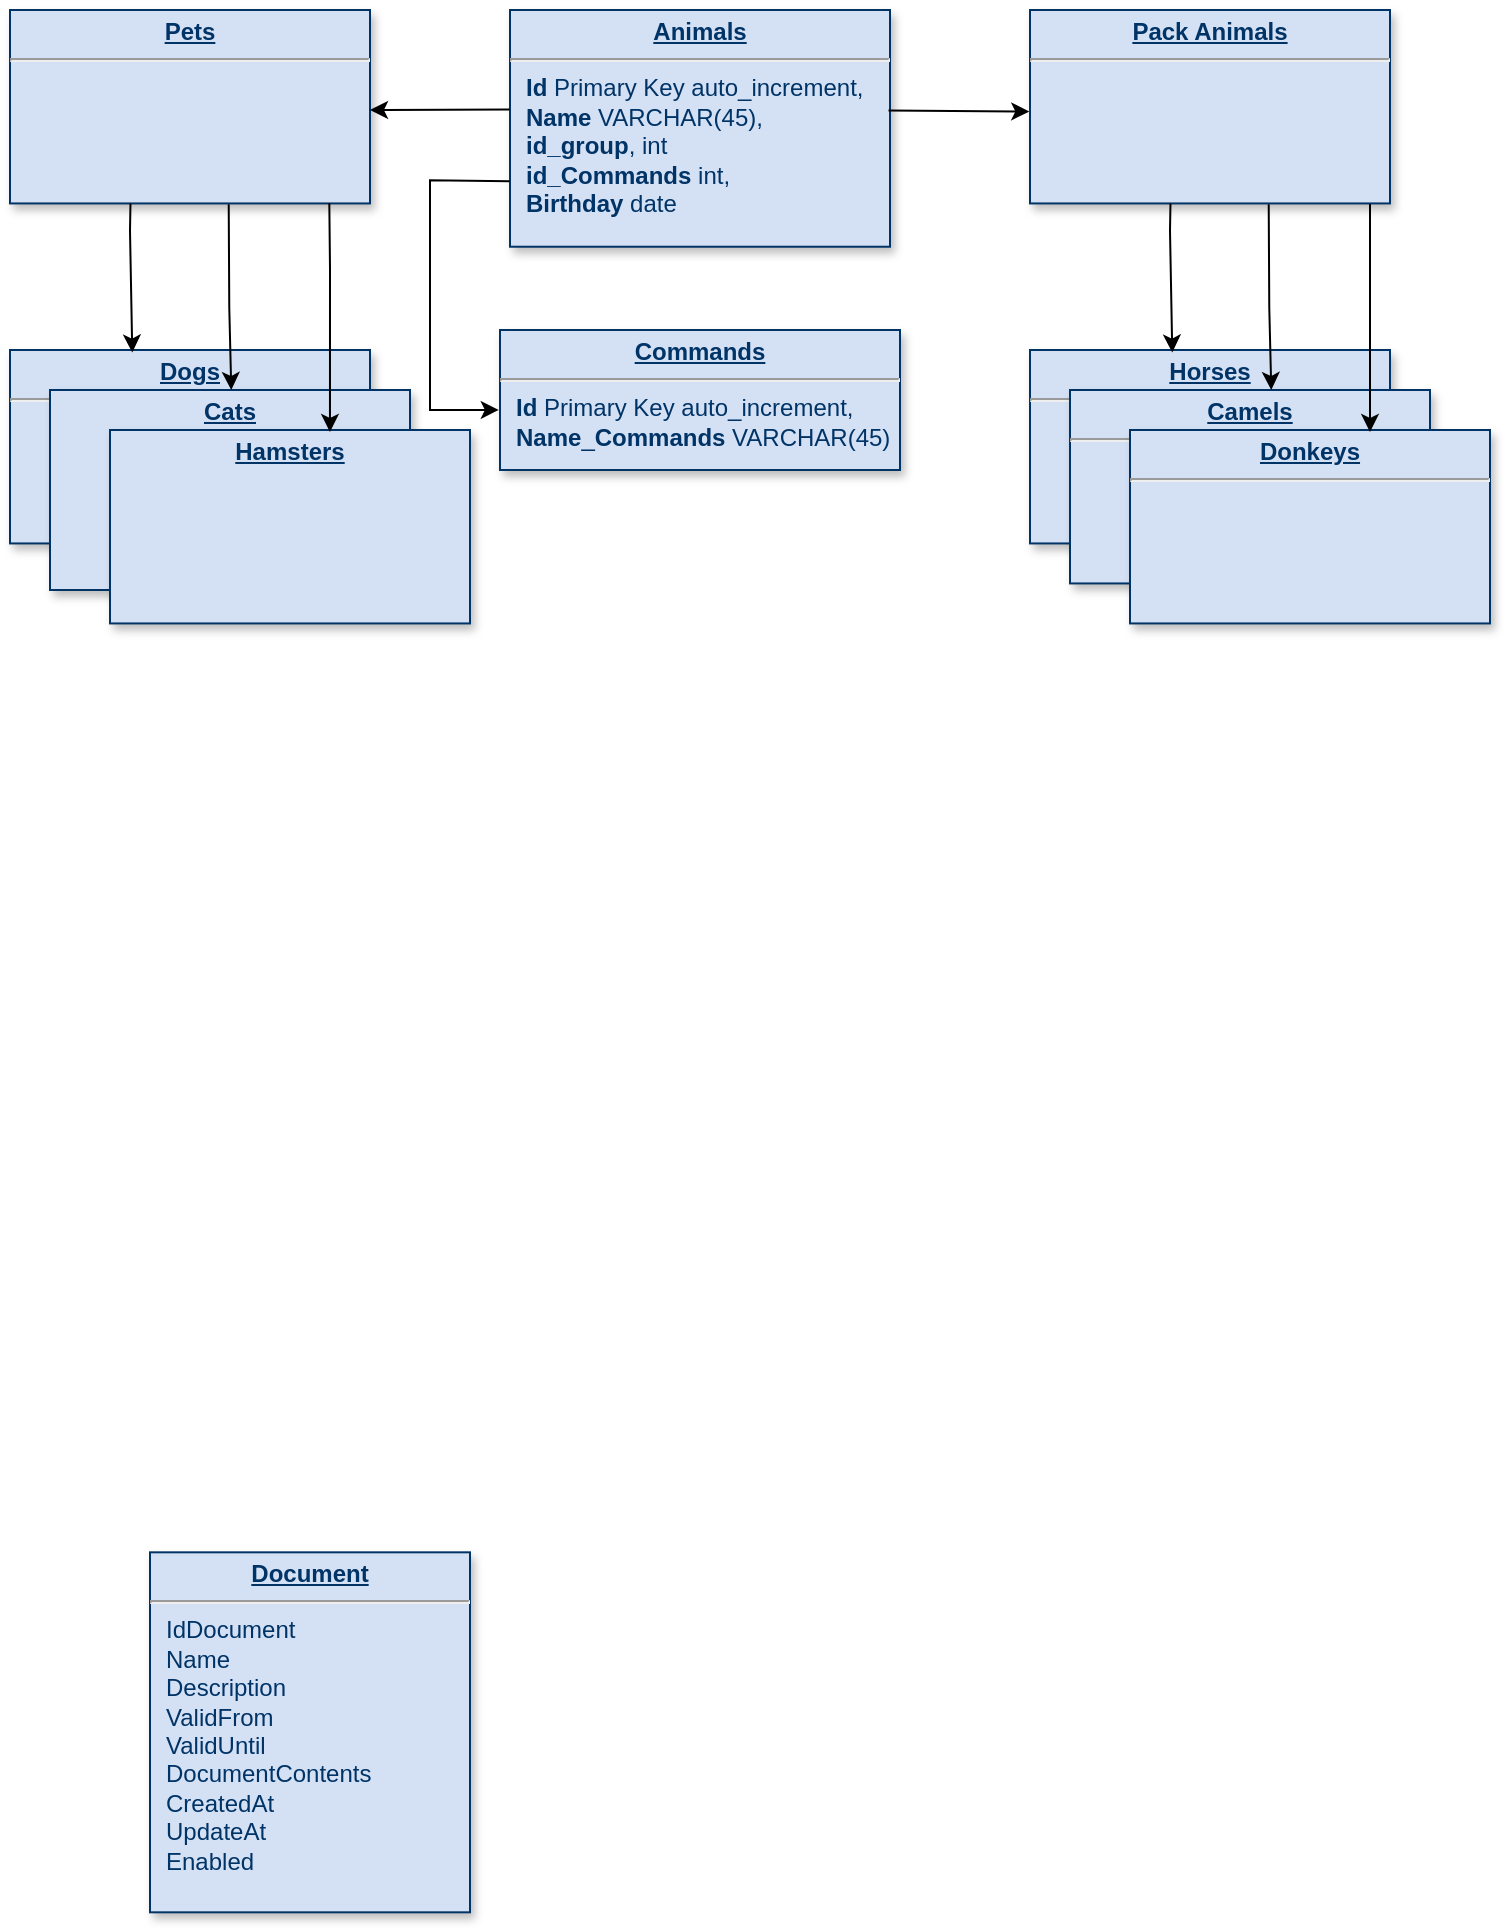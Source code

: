 <mxfile version="24.6.4" type="device">
  <diagram name="Page-1" id="efa7a0a1-bf9b-a30e-e6df-94a7791c09e9">
    <mxGraphModel dx="227" dy="129" grid="1" gridSize="10" guides="1" tooltips="1" connect="1" arrows="1" fold="1" page="1" pageScale="1" pageWidth="826" pageHeight="1169" background="none" math="0" shadow="0">
      <root>
        <mxCell id="0" />
        <mxCell id="1" parent="0" />
        <mxCell id="19" value="&lt;p style=&quot;margin: 0px; margin-top: 4px; text-align: center; text-decoration: underline;&quot;&gt;&lt;b&gt;Pack Animals&lt;/b&gt;&lt;/p&gt;&lt;hr&gt;&lt;p style=&quot;border-color: var(--border-color); margin: 0px 0px 0px 8px;&quot;&gt;&lt;br&gt;&lt;/p&gt;" style="verticalAlign=top;align=left;overflow=fill;fontSize=12;fontFamily=Helvetica;html=1;strokeColor=#003366;shadow=1;fillColor=#D4E1F5;fontColor=#003366" parent="1" vertex="1">
          <mxGeometry x="570" y="110" width="180" height="96.72" as="geometry" />
        </mxCell>
        <mxCell id="28" value="&lt;p style=&quot;margin: 0px; margin-top: 4px; text-align: center; text-decoration: underline;&quot;&gt;&lt;strong&gt;Document&lt;/strong&gt;&lt;/p&gt;&lt;hr /&gt;&lt;p style=&quot;margin: 0px; margin-left: 8px;&quot;&gt;IdDocument&lt;/p&gt;&lt;p style=&quot;margin: 0px; margin-left: 8px;&quot;&gt;Name&lt;/p&gt;&lt;p style=&quot;margin: 0px; margin-left: 8px;&quot;&gt;Description&lt;/p&gt;&lt;p style=&quot;margin: 0px; margin-left: 8px;&quot;&gt;ValidFrom&lt;/p&gt;&lt;p style=&quot;margin: 0px; margin-left: 8px;&quot;&gt;ValidUntil&lt;/p&gt;&lt;p style=&quot;margin: 0px; margin-left: 8px;&quot;&gt;DocumentContents&lt;/p&gt;&lt;p style=&quot;margin: 0px; margin-left: 8px;&quot;&gt;CreatedAt&lt;/p&gt;&lt;p style=&quot;margin: 0px; margin-left: 8px;&quot;&gt;UpdateAt&lt;/p&gt;&lt;p style=&quot;margin: 0px; margin-left: 8px;&quot;&gt;Enabled&lt;/p&gt;" style="verticalAlign=top;align=left;overflow=fill;fontSize=12;fontFamily=Helvetica;html=1;strokeColor=#003366;shadow=1;fillColor=#D4E1F5;fontColor=#003366" parent="1" vertex="1">
          <mxGeometry x="130.0" y="881.16" width="160" height="180" as="geometry" />
        </mxCell>
        <mxCell id="QkfnJcTWelkUbTLPT4NS-114" value="&lt;p style=&quot;margin: 0px; margin-top: 4px; text-align: center; text-decoration: underline;&quot;&gt;&lt;b&gt;Animals&lt;/b&gt;&lt;/p&gt;&lt;hr&gt;&lt;p style=&quot;border-color: var(--border-color); margin: 0px 0px 0px 8px;&quot;&gt;&lt;b style=&quot;border-color: var(--border-color);&quot;&gt;Id&lt;/b&gt;&amp;nbsp;Primary Key auto_increment,&lt;/p&gt;&lt;p style=&quot;border-color: var(--border-color); margin: 0px 0px 0px 8px;&quot;&gt;&lt;b style=&quot;border-color: var(--border-color);&quot;&gt;Name&lt;/b&gt;&amp;nbsp;VARCHAR(45),&lt;br style=&quot;border-color: var(--border-color);&quot;&gt;&lt;/p&gt;&lt;p style=&quot;border-color: var(--border-color); margin: 0px 0px 0px 8px;&quot;&gt;&lt;b&gt;id_group&lt;/b&gt;, int&lt;/p&gt;&lt;p style=&quot;border-color: var(--border-color); margin: 0px 0px 0px 8px;&quot;&gt;&lt;b style=&quot;border-color: var(--border-color);&quot;&gt;id_Commands&lt;/b&gt;&amp;nbsp;int,&lt;/p&gt;&lt;p style=&quot;border-color: var(--border-color); margin: 0px 0px 0px 8px;&quot;&gt;&lt;b style=&quot;border-color: var(--border-color);&quot;&gt;Birthday&lt;/b&gt;&amp;nbsp;date&lt;/p&gt;" style="verticalAlign=top;align=left;overflow=fill;fontSize=12;fontFamily=Helvetica;html=1;strokeColor=#003366;shadow=1;fillColor=#D4E1F5;fontColor=#003366" parent="1" vertex="1">
          <mxGeometry x="310" y="110" width="190" height="118.36" as="geometry" />
        </mxCell>
        <mxCell id="QkfnJcTWelkUbTLPT4NS-129" value="&lt;p style=&quot;margin: 0px; margin-top: 4px; text-align: center; text-decoration: underline;&quot;&gt;&lt;b&gt;Commands&lt;/b&gt;&lt;/p&gt;&lt;hr&gt;&lt;p style=&quot;border-color: var(--border-color); margin: 0px 0px 0px 8px;&quot;&gt;&lt;b style=&quot;border-color: var(--border-color);&quot;&gt;Id&lt;/b&gt;&amp;nbsp;Primary Key auto_increment,&lt;/p&gt;&lt;p style=&quot;border-color: var(--border-color); margin: 0px 0px 0px 8px;&quot;&gt;&lt;b style=&quot;border-color: var(--border-color);&quot;&gt;Name&lt;/b&gt;&lt;span style=&quot;border-color: var(--border-color);&quot;&gt;_&lt;/span&gt;&lt;b style=&quot;background-color: initial; border-color: var(--border-color);&quot;&gt;Commands&lt;/b&gt;&lt;span style=&quot;background-color: initial;&quot;&gt;&amp;nbsp;VARCHAR(45)&lt;/span&gt;&lt;/p&gt;" style="verticalAlign=top;align=left;overflow=fill;fontSize=12;fontFamily=Helvetica;html=1;strokeColor=#003366;shadow=1;fillColor=#D4E1F5;fontColor=#003366" parent="1" vertex="1">
          <mxGeometry x="305" y="270" width="200" height="70" as="geometry" />
        </mxCell>
        <mxCell id="QkfnJcTWelkUbTLPT4NS-130" value="" style="endArrow=classic;html=1;rounded=0;entryX=-0.003;entryY=0.571;entryDx=0;entryDy=0;entryPerimeter=0;exitX=-0.001;exitY=0.723;exitDx=0;exitDy=0;exitPerimeter=0;" parent="1" source="QkfnJcTWelkUbTLPT4NS-114" target="QkfnJcTWelkUbTLPT4NS-129" edge="1">
          <mxGeometry width="50" height="50" relative="1" as="geometry">
            <mxPoint x="300" y="175.08" as="sourcePoint" />
            <mxPoint x="270" y="255.08" as="targetPoint" />
            <Array as="points">
              <mxPoint x="270" y="195.08" />
              <mxPoint x="270" y="310" />
            </Array>
          </mxGeometry>
        </mxCell>
        <mxCell id="33zuU1U3aMws3OUiL9Bi-32" value="&lt;p style=&quot;margin: 0px; margin-top: 4px; text-align: center; text-decoration: underline;&quot;&gt;&lt;b&gt;Pets&lt;/b&gt;&lt;span style=&quot;color: rgba(0, 0, 0, 0); font-family: monospace; font-size: 0px; background-color: initial; text-align: left;&quot;&gt;%3CmxGraphModel%3E%3Croot%3E%3CmxCell%20id%3D%220%22%2F%3E%3CmxCell%20id%3D%221%22%20parent%3D%220%22%2F%3E%3CmxCell%20id%3D%222%22%20value%3D%22%26lt%3Bp%20style%3D%26quot%3Bmargin%3A%200px%3B%20margin-top%3A%204px%3B%20text-align%3A%20center%3B%20text-decoration%3A%20underline%3B%26quot%3B%26gt%3B%26lt%3Bb%26gt%3BPack%20Animals%26lt%3B%2Fb%26gt%3B%26lt%3B%2Fp%26gt%3B%26lt%3Bhr%26gt%3B%26lt%3Bp%20style%3D%26quot%3Bborder-color%3A%20var(--border-color)%3B%20margin%3A%200px%200px%200px%208px%3B%26quot%3B%26gt%3B%26lt%3Bb%20style%3D%26quot%3Bborder-color%3A%20var(--border-color)%3B%26quot%3B%26gt%3BId%26lt%3B%2Fb%26gt%3B%26amp%3Bnbsp%3BPrimary%20Key%20auto_increment%2C%26lt%3B%2Fp%26gt%3B%26lt%3Bp%20style%3D%26quot%3Bborder-color%3A%20var(--border-color)%3B%20margin%3A%200px%200px%200px%208px%3B%26quot%3B%26gt%3B%26lt%3Bb%20style%3D%26quot%3Bborder-color%3A%20var(--border-color)%3B%26quot%3B%26gt%3BName%26lt%3B%2Fb%26gt%3B%26amp%3Bnbsp%3BVARCHAR(45)%2C%26lt%3Bbr%20style%3D%26quot%3Bborder-color%3A%20var(--border-color)%3B%26quot%3B%26gt%3B%26lt%3B%2Fp%26gt%3B%26lt%3Bp%20style%3D%26quot%3Bborder-color%3A%20var(--border-color)%3B%20margin%3A%200px%200px%200px%208px%3B%26quot%3B%26gt%3B%26lt%3Bb%20style%3D%26quot%3Bborder-color%3A%20var(--border-color)%3B%26quot%3B%26gt%3BCommands%26lt%3B%2Fb%26gt%3B%26amp%3Bnbsp%3BVARCHAR(45)%2C%26lt%3B%2Fp%26gt%3B%26lt%3Bp%20style%3D%26quot%3Bborder-color%3A%20var(--border-color)%3B%20margin%3A%200px%200px%200px%208px%3B%26quot%3B%26gt%3B%26lt%3Bb%20style%3D%26quot%3Bborder-color%3A%20var(--border-color)%3B%26quot%3B%26gt%3BBirthday%26lt%3B%2Fb%26gt%3B%26amp%3Bnbsp%3Bdate%26lt%3B%2Fp%26gt%3B%22%20style%3D%22verticalAlign%3Dtop%3Balign%3Dleft%3Boverflow%3Dfill%3BfontSize%3D12%3BfontFamily%3DHelvetica%3Bhtml%3D1%3BstrokeColor%3D%23003366%3Bshadow%3D1%3BfillColor%3D%23D4E1F5%3BfontColor%3D%23003366%22%20vertex%3D%221%22%20parent%3D%221%22%3E%3CmxGeometry%20x%3D%22530%22%20y%3D%22110%22%20width%3D%22180%22%20height%3D%2296.72%22%20as%3D%22geometry%22%2F%3E%3C%2FmxCell%3E%3C%2Froot%3E%3C%2FmxGraphModel%3E&lt;/span&gt;&lt;span style=&quot;color: rgba(0, 0, 0, 0); font-family: monospace; font-size: 0px; background-color: initial; text-align: left;&quot;&gt;%3CmxGraphModel%3E%3Croot%3E%3CmxCell%20id%3D%220%22%2F%3E%3CmxCell%20id%3D%221%22%20parent%3D%220%22%2F%3E%3CmxCell%20id%3D%222%22%20value%3D%22%26lt%3Bp%20style%3D%26quot%3Bmargin%3A%200px%3B%20margin-top%3A%204px%3B%20text-align%3A%20center%3B%20text-decoration%3A%20underline%3B%26quot%3B%26gt%3B%26lt%3Bb%26gt%3BPack%20Animals%26lt%3B%2Fb%26gt%3B%26lt%3B%2Fp%26gt%3B%26lt%3Bhr%26gt%3B%26lt%3Bp%20style%3D%26quot%3Bborder-color%3A%20var(--border-color)%3B%20margin%3A%200px%200px%200px%208px%3B%26quot%3B%26gt%3B%26lt%3Bb%20style%3D%26quot%3Bborder-color%3A%20var(--border-color)%3B%26quot%3B%26gt%3BId%26lt%3B%2Fb%26gt%3B%26amp%3Bnbsp%3BPrimary%20Key%20auto_increment%2C%26lt%3B%2Fp%26gt%3B%26lt%3Bp%20style%3D%26quot%3Bborder-color%3A%20var(--border-color)%3B%20margin%3A%200px%200px%200px%208px%3B%26quot%3B%26gt%3B%26lt%3Bb%20style%3D%26quot%3Bborder-color%3A%20var(--border-color)%3B%26quot%3B%26gt%3BName%26lt%3B%2Fb%26gt%3B%26amp%3Bnbsp%3BVARCHAR(45)%2C%26lt%3Bbr%20style%3D%26quot%3Bborder-color%3A%20var(--border-color)%3B%26quot%3B%26gt%3B%26lt%3B%2Fp%26gt%3B%26lt%3Bp%20style%3D%26quot%3Bborder-color%3A%20var(--border-color)%3B%20margin%3A%200px%200px%200px%208px%3B%26quot%3B%26gt%3B%26lt%3Bb%20style%3D%26quot%3Bborder-color%3A%20var(--border-color)%3B%26quot%3B%26gt%3BCommands%26lt%3B%2Fb%26gt%3B%26amp%3Bnbsp%3BVARCHAR(45)%2C%26lt%3B%2Fp%26gt%3B%26lt%3Bp%20style%3D%26quot%3Bborder-color%3A%20var(--border-color)%3B%20margin%3A%200px%200px%200px%208px%3B%26quot%3B%26gt%3B%26lt%3Bb%20style%3D%26quot%3Bborder-color%3A%20var(--border-color)%3B%26quot%3B%26gt%3BBirthday%26lt%3B%2Fb%26gt%3B%26amp%3Bnbsp%3Bdate%26lt%3B%2Fp%26gt%3B%22%20style%3D%22verticalAlign%3Dtop%3Balign%3Dleft%3Boverflow%3Dfill%3BfontSize%3D12%3BfontFamily%3DHelvetica%3Bhtml%3D1%3BstrokeColor%3D%23003366%3Bshadow%3D1%3BfillColor%3D%23D4E1F5%3BfontColor%3D%23003366%22%20vertex%3D%221%22%20parent%3D%221%22%3E%3CmxGeometry%20x%3D%22530%22%20y%3D%22110%22%20width%3D%22180%22%20height%3D%2296.72%22%20as%3D%22geometry%22%2F%3E%3C%2FmxCell%3E%3C%2Froot%3E%3C%2FmxGraphModel%3E&lt;/span&gt;&lt;/p&gt;&lt;hr&gt;&lt;p style=&quot;border-color: var(--border-color); margin: 0px 0px 0px 8px;&quot;&gt;&lt;br&gt;&lt;/p&gt;" style="verticalAlign=top;align=left;overflow=fill;fontSize=12;fontFamily=Helvetica;html=1;strokeColor=#003366;shadow=1;fillColor=#D4E1F5;fontColor=#003366" vertex="1" parent="1">
          <mxGeometry x="60" y="110" width="180" height="96.72" as="geometry" />
        </mxCell>
        <mxCell id="33zuU1U3aMws3OUiL9Bi-33" value="&lt;p style=&quot;margin: 0px; margin-top: 4px; text-align: center; text-decoration: underline;&quot;&gt;&lt;b&gt;Dogs&lt;/b&gt;&lt;/p&gt;&lt;hr&gt;&lt;p style=&quot;border-color: var(--border-color); margin: 0px 0px 0px 8px;&quot;&gt;&lt;br&gt;&lt;/p&gt;" style="verticalAlign=top;align=left;overflow=fill;fontSize=12;fontFamily=Helvetica;html=1;strokeColor=#003366;shadow=1;fillColor=#D4E1F5;fontColor=#003366" vertex="1" parent="1">
          <mxGeometry x="60" y="280" width="180" height="96.72" as="geometry" />
        </mxCell>
        <mxCell id="33zuU1U3aMws3OUiL9Bi-34" value="&lt;p style=&quot;margin: 0px; margin-top: 4px; text-align: center; text-decoration: underline;&quot;&gt;&lt;b&gt;Cats&lt;/b&gt;&lt;/p&gt;" style="verticalAlign=top;align=left;overflow=fill;fontSize=12;fontFamily=Helvetica;html=1;strokeColor=#003366;shadow=1;fillColor=#D4E1F5;fontColor=#003366" vertex="1" parent="1">
          <mxGeometry x="80" y="300" width="180" height="100" as="geometry" />
        </mxCell>
        <mxCell id="33zuU1U3aMws3OUiL9Bi-35" value="&lt;p style=&quot;margin: 0px; margin-top: 4px; text-align: center; text-decoration: underline;&quot;&gt;&lt;b&gt;Hamsters&lt;/b&gt;&lt;/p&gt;" style="verticalAlign=top;align=left;overflow=fill;fontSize=12;fontFamily=Helvetica;html=1;strokeColor=#003366;shadow=1;fillColor=#D4E1F5;fontColor=#003366" vertex="1" parent="1">
          <mxGeometry x="110" y="320" width="180" height="96.72" as="geometry" />
        </mxCell>
        <mxCell id="33zuU1U3aMws3OUiL9Bi-36" value="&lt;p style=&quot;margin: 0px; margin-top: 4px; text-align: center; text-decoration: underline;&quot;&gt;&lt;b&gt;Horses&lt;/b&gt;&lt;/p&gt;&lt;hr&gt;&lt;p style=&quot;border-color: var(--border-color); margin: 0px 0px 0px 8px;&quot;&gt;&lt;br&gt;&lt;/p&gt;" style="verticalAlign=top;align=left;overflow=fill;fontSize=12;fontFamily=Helvetica;html=1;strokeColor=#003366;shadow=1;fillColor=#D4E1F5;fontColor=#003366" vertex="1" parent="1">
          <mxGeometry x="570" y="280" width="180" height="96.72" as="geometry" />
        </mxCell>
        <mxCell id="33zuU1U3aMws3OUiL9Bi-37" value="&lt;p style=&quot;margin: 0px; margin-top: 4px; text-align: center; text-decoration: underline;&quot;&gt;&lt;b&gt;Camels&lt;/b&gt;&lt;/p&gt;&lt;hr&gt;&lt;p style=&quot;border-color: var(--border-color); margin: 0px 0px 0px 8px;&quot;&gt;&lt;br&gt;&lt;/p&gt;" style="verticalAlign=top;align=left;overflow=fill;fontSize=12;fontFamily=Helvetica;html=1;strokeColor=#003366;shadow=1;fillColor=#D4E1F5;fontColor=#003366" vertex="1" parent="1">
          <mxGeometry x="590" y="300" width="180" height="96.72" as="geometry" />
        </mxCell>
        <mxCell id="33zuU1U3aMws3OUiL9Bi-38" value="&lt;p style=&quot;margin: 0px; margin-top: 4px; text-align: center; text-decoration: underline;&quot;&gt;&lt;b&gt;Donkeys&lt;/b&gt;&lt;/p&gt;&lt;hr&gt;&lt;p style=&quot;border-color: var(--border-color); margin: 0px 0px 0px 8px;&quot;&gt;&lt;br&gt;&lt;/p&gt;" style="verticalAlign=top;align=left;overflow=fill;fontSize=12;fontFamily=Helvetica;html=1;strokeColor=#003366;shadow=1;fillColor=#D4E1F5;fontColor=#003366" vertex="1" parent="1">
          <mxGeometry x="620" y="320" width="180" height="96.72" as="geometry" />
        </mxCell>
        <mxCell id="33zuU1U3aMws3OUiL9Bi-39" value="" style="endArrow=none;html=1;rounded=0;entryX=0.168;entryY=0.997;entryDx=0;entryDy=0;entryPerimeter=0;exitX=0.173;exitY=0.01;exitDx=0;exitDy=0;exitPerimeter=0;startArrow=classic;startFill=1;endFill=0;" edge="1" parent="1">
          <mxGeometry width="50" height="50" relative="1" as="geometry">
            <mxPoint x="121.14" y="281.257" as="sourcePoint" />
            <mxPoint x="120.24" y="206.72" as="targetPoint" />
            <Array as="points">
              <mxPoint x="120" y="220.29" />
            </Array>
          </mxGeometry>
        </mxCell>
        <mxCell id="33zuU1U3aMws3OUiL9Bi-40" value="" style="endArrow=none;html=1;rounded=0;startArrow=classic;startFill=1;endFill=0;entryX=0.554;entryY=1.004;entryDx=0;entryDy=0;entryPerimeter=0;" edge="1" parent="1">
          <mxGeometry width="50" height="50" relative="1" as="geometry">
            <mxPoint x="170.64" y="300" as="sourcePoint" />
            <mxPoint x="169.36" y="207.107" as="targetPoint" />
            <Array as="points">
              <mxPoint x="169.64" y="259" />
            </Array>
          </mxGeometry>
        </mxCell>
        <mxCell id="33zuU1U3aMws3OUiL9Bi-41" value="" style="endArrow=none;html=1;rounded=0;entryX=0.887;entryY=0.998;entryDx=0;entryDy=0;entryPerimeter=0;exitX=0.611;exitY=0.01;exitDx=0;exitDy=0;exitPerimeter=0;startArrow=classic;startFill=1;endFill=0;" edge="1" parent="1" source="33zuU1U3aMws3OUiL9Bi-35" target="33zuU1U3aMws3OUiL9Bi-32">
          <mxGeometry width="50" height="50" relative="1" as="geometry">
            <mxPoint x="221" y="300" as="sourcePoint" />
            <mxPoint x="220" y="229" as="targetPoint" />
            <Array as="points">
              <mxPoint x="220" y="239" />
            </Array>
          </mxGeometry>
        </mxCell>
        <mxCell id="33zuU1U3aMws3OUiL9Bi-42" value="" style="endArrow=none;html=1;rounded=0;entryX=0.168;entryY=0.997;entryDx=0;entryDy=0;entryPerimeter=0;exitX=0.173;exitY=0.01;exitDx=0;exitDy=0;exitPerimeter=0;startArrow=classic;startFill=1;endFill=0;" edge="1" parent="1">
          <mxGeometry width="50" height="50" relative="1" as="geometry">
            <mxPoint x="641.14" y="281.257" as="sourcePoint" />
            <mxPoint x="640.24" y="206.72" as="targetPoint" />
            <Array as="points">
              <mxPoint x="640" y="220.29" />
            </Array>
          </mxGeometry>
        </mxCell>
        <mxCell id="33zuU1U3aMws3OUiL9Bi-43" value="" style="endArrow=none;html=1;rounded=0;startArrow=classic;startFill=1;endFill=0;entryX=0.554;entryY=1.004;entryDx=0;entryDy=0;entryPerimeter=0;" edge="1" parent="1">
          <mxGeometry width="50" height="50" relative="1" as="geometry">
            <mxPoint x="690.64" y="300" as="sourcePoint" />
            <mxPoint x="689.36" y="207.107" as="targetPoint" />
            <Array as="points">
              <mxPoint x="689.64" y="259" />
            </Array>
          </mxGeometry>
        </mxCell>
        <mxCell id="33zuU1U3aMws3OUiL9Bi-44" value="" style="endArrow=none;html=1;rounded=0;entryX=0.887;entryY=0.998;entryDx=0;entryDy=0;entryPerimeter=0;exitX=0.611;exitY=0.01;exitDx=0;exitDy=0;exitPerimeter=0;startArrow=classic;startFill=1;endFill=0;" edge="1" parent="1">
          <mxGeometry width="50" height="50" relative="1" as="geometry">
            <mxPoint x="740" y="321" as="sourcePoint" />
            <mxPoint x="740" y="207" as="targetPoint" />
            <Array as="points">
              <mxPoint x="740" y="239" />
            </Array>
          </mxGeometry>
        </mxCell>
        <mxCell id="33zuU1U3aMws3OUiL9Bi-45" value="" style="endArrow=none;html=1;rounded=0;entryX=-0.001;entryY=0.42;entryDx=0;entryDy=0;entryPerimeter=0;startArrow=classic;startFill=1;" edge="1" parent="1" target="QkfnJcTWelkUbTLPT4NS-114">
          <mxGeometry width="50" height="50" relative="1" as="geometry">
            <mxPoint x="240" y="160" as="sourcePoint" />
            <mxPoint x="310" y="156.72" as="targetPoint" />
          </mxGeometry>
        </mxCell>
        <mxCell id="33zuU1U3aMws3OUiL9Bi-46" value="" style="endArrow=classic;html=1;rounded=0;exitX=0.996;exitY=0.425;exitDx=0;exitDy=0;exitPerimeter=0;entryX=-0.002;entryY=0.525;entryDx=0;entryDy=0;entryPerimeter=0;" edge="1" parent="1" source="QkfnJcTWelkUbTLPT4NS-114" target="19">
          <mxGeometry width="50" height="50" relative="1" as="geometry">
            <mxPoint x="510" y="170" as="sourcePoint" />
            <mxPoint x="568" y="158" as="targetPoint" />
          </mxGeometry>
        </mxCell>
      </root>
    </mxGraphModel>
  </diagram>
</mxfile>
